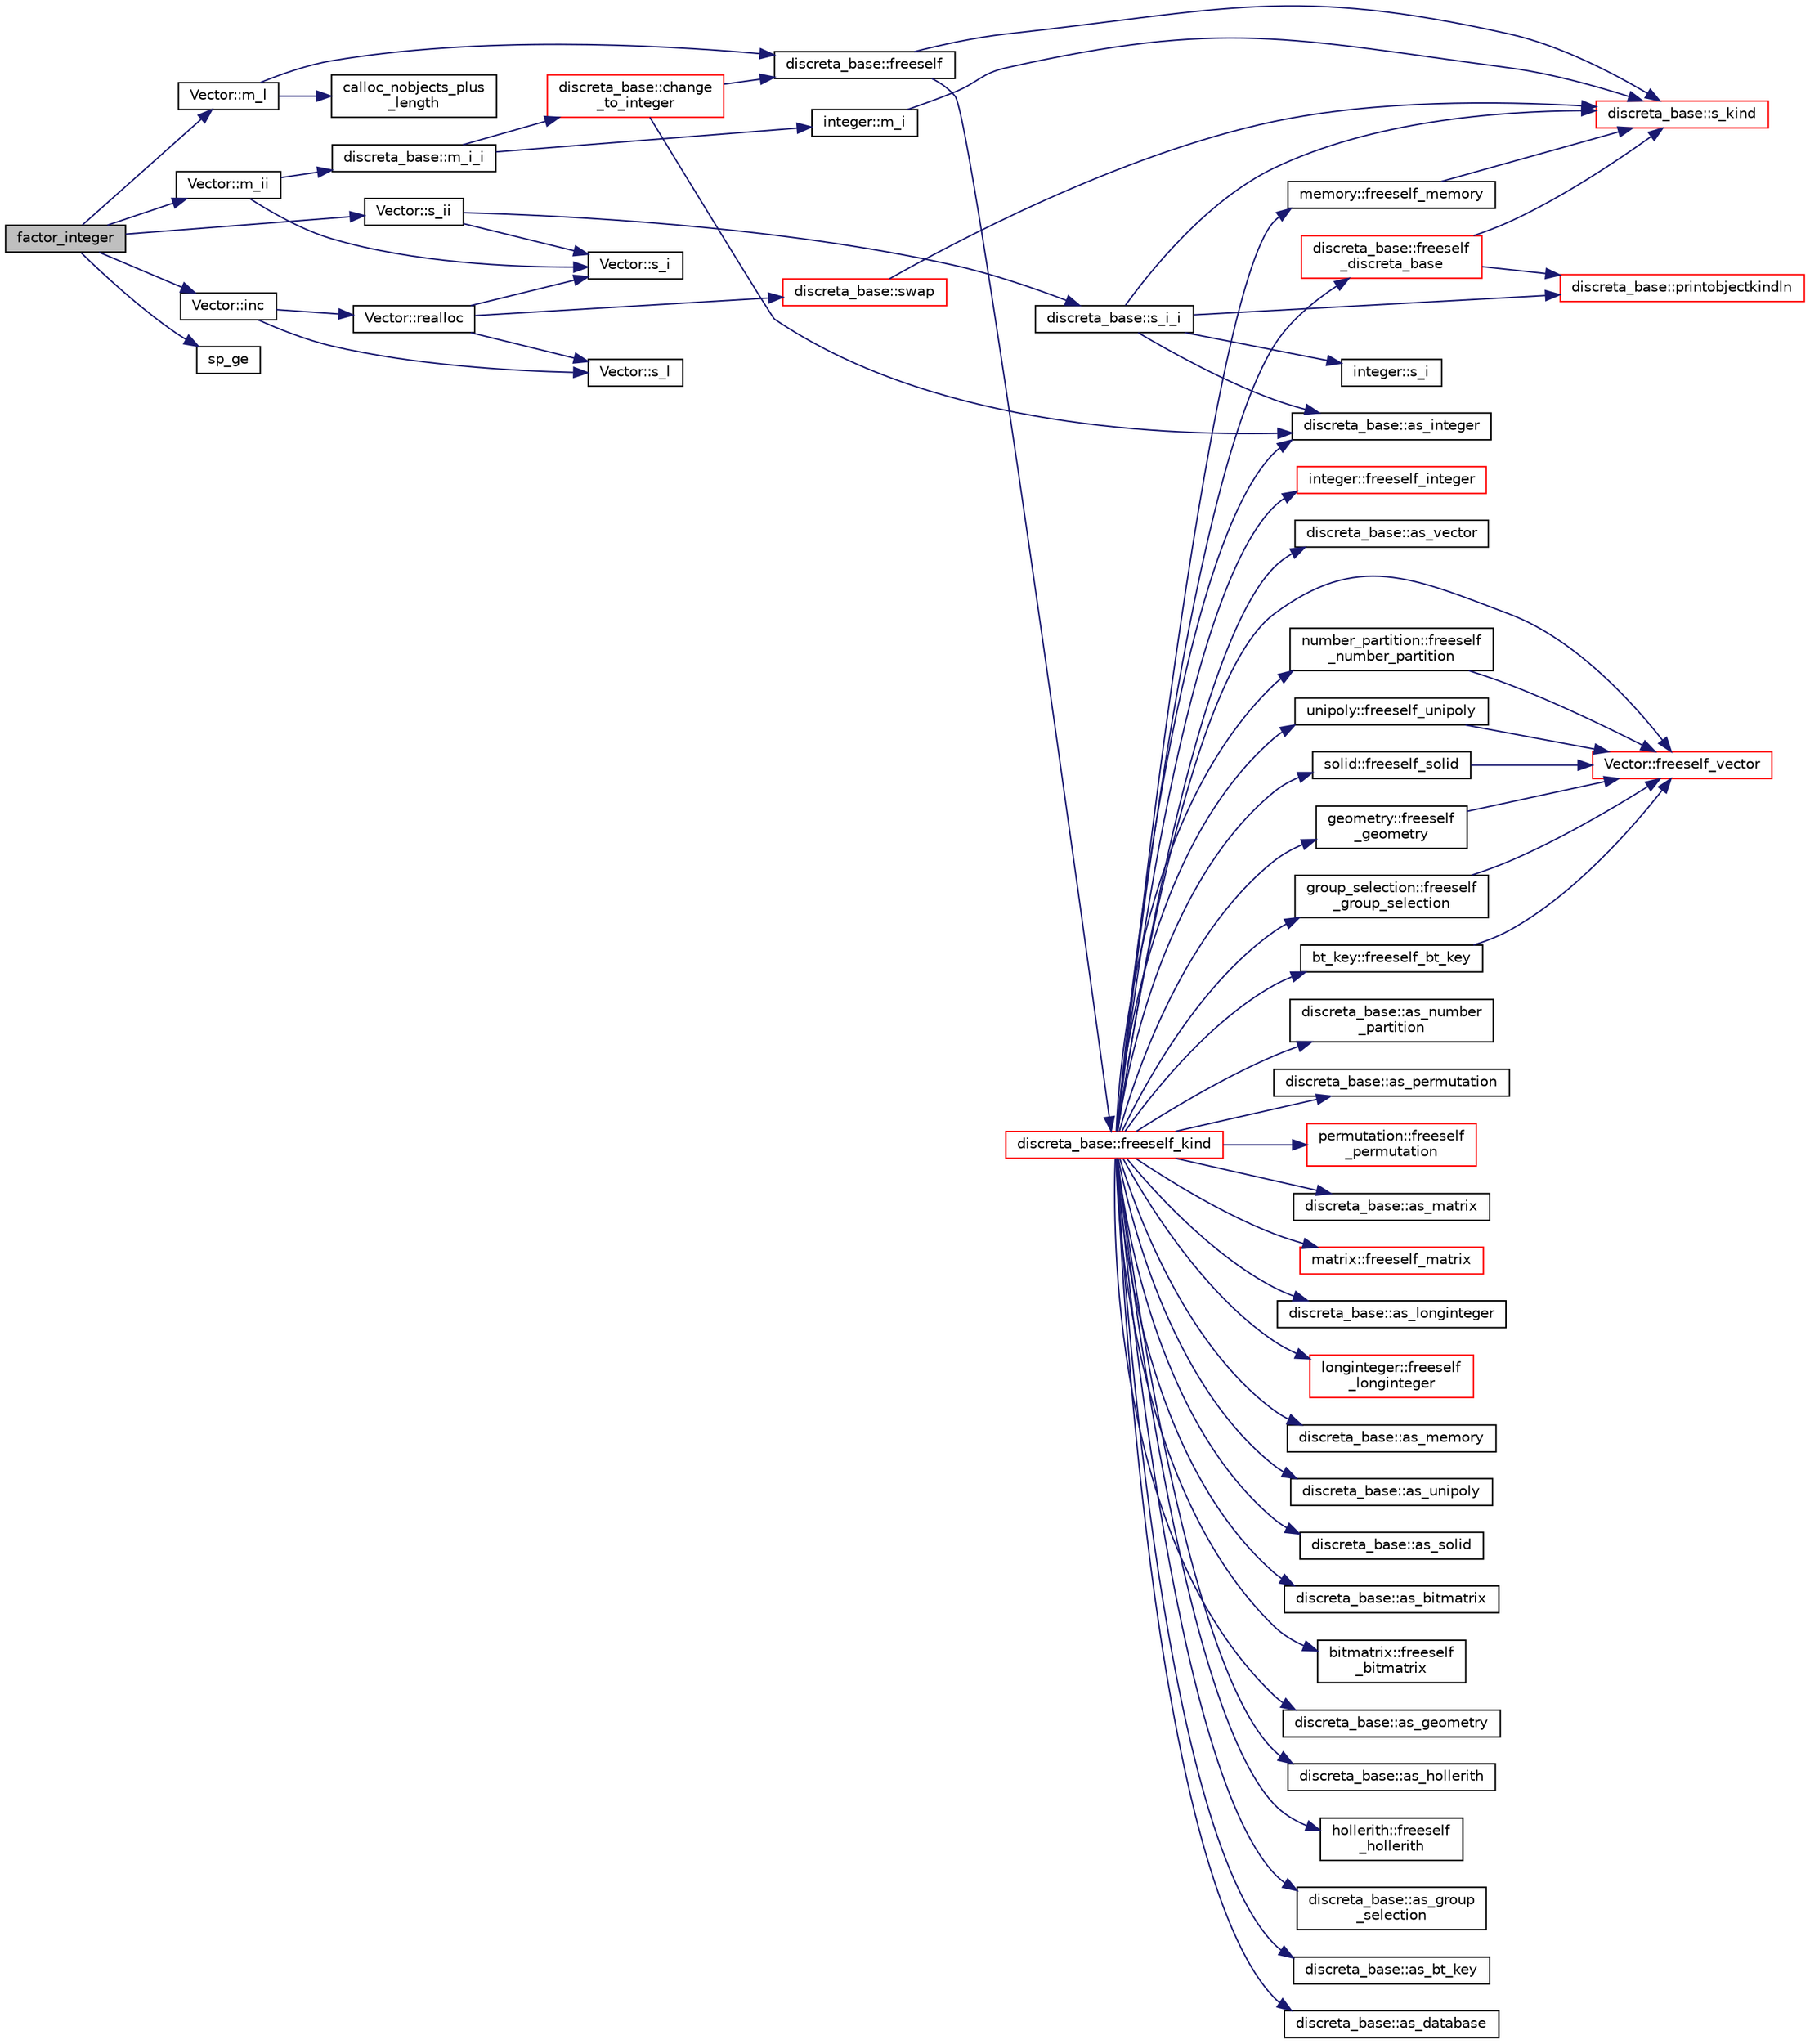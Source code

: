 digraph "factor_integer"
{
  edge [fontname="Helvetica",fontsize="10",labelfontname="Helvetica",labelfontsize="10"];
  node [fontname="Helvetica",fontsize="10",shape=record];
  rankdir="LR";
  Node3871 [label="factor_integer",height=0.2,width=0.4,color="black", fillcolor="grey75", style="filled", fontcolor="black"];
  Node3871 -> Node3872 [color="midnightblue",fontsize="10",style="solid",fontname="Helvetica"];
  Node3872 [label="Vector::m_l",height=0.2,width=0.4,color="black", fillcolor="white", style="filled",URL="$d5/db2/class_vector.html#a00f5520c2a6b4f5282a1a8bcf8ea74eb"];
  Node3872 -> Node3873 [color="midnightblue",fontsize="10",style="solid",fontname="Helvetica"];
  Node3873 [label="discreta_base::freeself",height=0.2,width=0.4,color="black", fillcolor="white", style="filled",URL="$d7/d71/classdiscreta__base.html#a9a3c9501a562293b5667c11b9174d6e5"];
  Node3873 -> Node3874 [color="midnightblue",fontsize="10",style="solid",fontname="Helvetica"];
  Node3874 [label="discreta_base::freeself_kind",height=0.2,width=0.4,color="red", fillcolor="white", style="filled",URL="$d7/d71/classdiscreta__base.html#a63a23ada2165b3838fab719ed458cec8"];
  Node3874 -> Node3875 [color="midnightblue",fontsize="10",style="solid",fontname="Helvetica"];
  Node3875 [label="discreta_base::freeself\l_discreta_base",height=0.2,width=0.4,color="red", fillcolor="white", style="filled",URL="$d7/d71/classdiscreta__base.html#a8b1ec2cee4566034441e066dc2c027db"];
  Node3875 -> Node3876 [color="midnightblue",fontsize="10",style="solid",fontname="Helvetica"];
  Node3876 [label="discreta_base::s_kind",height=0.2,width=0.4,color="red", fillcolor="white", style="filled",URL="$d7/d71/classdiscreta__base.html#a8a830025c74adbbc3362418a7c2ba157"];
  Node3875 -> Node3879 [color="midnightblue",fontsize="10",style="solid",fontname="Helvetica"];
  Node3879 [label="discreta_base::printobjectkindln",height=0.2,width=0.4,color="red", fillcolor="white", style="filled",URL="$d7/d71/classdiscreta__base.html#a677ccc8f392ebedde05e453f8cf59559"];
  Node3874 -> Node3882 [color="midnightblue",fontsize="10",style="solid",fontname="Helvetica"];
  Node3882 [label="discreta_base::as_integer",height=0.2,width=0.4,color="black", fillcolor="white", style="filled",URL="$d7/d71/classdiscreta__base.html#a00d7691eaf874fd283d942692fe8dd26"];
  Node3874 -> Node3883 [color="midnightblue",fontsize="10",style="solid",fontname="Helvetica"];
  Node3883 [label="integer::freeself_integer",height=0.2,width=0.4,color="red", fillcolor="white", style="filled",URL="$d0/de5/classinteger.html#a02eb557612c9db1820dd75a77151edc0"];
  Node3874 -> Node3884 [color="midnightblue",fontsize="10",style="solid",fontname="Helvetica"];
  Node3884 [label="discreta_base::as_vector",height=0.2,width=0.4,color="black", fillcolor="white", style="filled",URL="$d7/d71/classdiscreta__base.html#a7bdd6cae39c380b128ee9e17e42cf020"];
  Node3874 -> Node3885 [color="midnightblue",fontsize="10",style="solid",fontname="Helvetica"];
  Node3885 [label="Vector::freeself_vector",height=0.2,width=0.4,color="red", fillcolor="white", style="filled",URL="$d5/db2/class_vector.html#ad55c58937ca8fb342247a2c0fb572d20"];
  Node3874 -> Node3887 [color="midnightblue",fontsize="10",style="solid",fontname="Helvetica"];
  Node3887 [label="discreta_base::as_number\l_partition",height=0.2,width=0.4,color="black", fillcolor="white", style="filled",URL="$d7/d71/classdiscreta__base.html#a307aa09de0e925d46697707968ffab00"];
  Node3874 -> Node3888 [color="midnightblue",fontsize="10",style="solid",fontname="Helvetica"];
  Node3888 [label="number_partition::freeself\l_number_partition",height=0.2,width=0.4,color="black", fillcolor="white", style="filled",URL="$df/d50/classnumber__partition.html#aa74111c1c8cd218b654e7b7c1ca42eb5"];
  Node3888 -> Node3885 [color="midnightblue",fontsize="10",style="solid",fontname="Helvetica"];
  Node3874 -> Node3889 [color="midnightblue",fontsize="10",style="solid",fontname="Helvetica"];
  Node3889 [label="discreta_base::as_permutation",height=0.2,width=0.4,color="black", fillcolor="white", style="filled",URL="$d7/d71/classdiscreta__base.html#aa4e72f36a82984239b12ae831e131098"];
  Node3874 -> Node3890 [color="midnightblue",fontsize="10",style="solid",fontname="Helvetica"];
  Node3890 [label="permutation::freeself\l_permutation",height=0.2,width=0.4,color="red", fillcolor="white", style="filled",URL="$d0/d08/classpermutation.html#a1f86343fa765d71c976d79e5ce372c12"];
  Node3874 -> Node3891 [color="midnightblue",fontsize="10",style="solid",fontname="Helvetica"];
  Node3891 [label="discreta_base::as_matrix",height=0.2,width=0.4,color="black", fillcolor="white", style="filled",URL="$d7/d71/classdiscreta__base.html#ae4d7f56d917a4707b838fbffde6467ff"];
  Node3874 -> Node3892 [color="midnightblue",fontsize="10",style="solid",fontname="Helvetica"];
  Node3892 [label="matrix::freeself_matrix",height=0.2,width=0.4,color="red", fillcolor="white", style="filled",URL="$d1/d8d/classmatrix.html#ab47d61820499f35c15bf82fb6a3b9bd1"];
  Node3874 -> Node3894 [color="midnightblue",fontsize="10",style="solid",fontname="Helvetica"];
  Node3894 [label="discreta_base::as_longinteger",height=0.2,width=0.4,color="black", fillcolor="white", style="filled",URL="$d7/d71/classdiscreta__base.html#a20a094639eb711b10c8694c51937f7cd"];
  Node3874 -> Node3895 [color="midnightblue",fontsize="10",style="solid",fontname="Helvetica"];
  Node3895 [label="longinteger::freeself\l_longinteger",height=0.2,width=0.4,color="red", fillcolor="white", style="filled",URL="$d3/d71/classlonginteger.html#a82006f4b7c6bf897de0387497e16c219"];
  Node3874 -> Node3897 [color="midnightblue",fontsize="10",style="solid",fontname="Helvetica"];
  Node3897 [label="discreta_base::as_memory",height=0.2,width=0.4,color="black", fillcolor="white", style="filled",URL="$d7/d71/classdiscreta__base.html#ad94b2d7dce0cd4fa22db57f6e79c4bd2"];
  Node3874 -> Node3898 [color="midnightblue",fontsize="10",style="solid",fontname="Helvetica"];
  Node3898 [label="memory::freeself_memory",height=0.2,width=0.4,color="black", fillcolor="white", style="filled",URL="$d8/d99/classmemory.html#a19366f9105d79a0e818cc19255d7ef4f"];
  Node3898 -> Node3876 [color="midnightblue",fontsize="10",style="solid",fontname="Helvetica"];
  Node3874 -> Node3899 [color="midnightblue",fontsize="10",style="solid",fontname="Helvetica"];
  Node3899 [label="discreta_base::as_unipoly",height=0.2,width=0.4,color="black", fillcolor="white", style="filled",URL="$d7/d71/classdiscreta__base.html#ad50d8027f039fe5c2478cddb243adc9d"];
  Node3874 -> Node3900 [color="midnightblue",fontsize="10",style="solid",fontname="Helvetica"];
  Node3900 [label="unipoly::freeself_unipoly",height=0.2,width=0.4,color="black", fillcolor="white", style="filled",URL="$d1/d89/classunipoly.html#aad315db6c6adb555a0c63877aab7d27e"];
  Node3900 -> Node3885 [color="midnightblue",fontsize="10",style="solid",fontname="Helvetica"];
  Node3874 -> Node3901 [color="midnightblue",fontsize="10",style="solid",fontname="Helvetica"];
  Node3901 [label="discreta_base::as_solid",height=0.2,width=0.4,color="black", fillcolor="white", style="filled",URL="$d7/d71/classdiscreta__base.html#a1fc5f2b85ec97ab0a69dd64903c970a5"];
  Node3874 -> Node3902 [color="midnightblue",fontsize="10",style="solid",fontname="Helvetica"];
  Node3902 [label="solid::freeself_solid",height=0.2,width=0.4,color="black", fillcolor="white", style="filled",URL="$d8/def/classsolid.html#a84c2f0abd7b24b1cf2ccefa9c99567fe"];
  Node3902 -> Node3885 [color="midnightblue",fontsize="10",style="solid",fontname="Helvetica"];
  Node3874 -> Node3903 [color="midnightblue",fontsize="10",style="solid",fontname="Helvetica"];
  Node3903 [label="discreta_base::as_bitmatrix",height=0.2,width=0.4,color="black", fillcolor="white", style="filled",URL="$d7/d71/classdiscreta__base.html#a071ad54ea8ef6c9d1d15f532e5a76df6"];
  Node3874 -> Node3904 [color="midnightblue",fontsize="10",style="solid",fontname="Helvetica"];
  Node3904 [label="bitmatrix::freeself\l_bitmatrix",height=0.2,width=0.4,color="black", fillcolor="white", style="filled",URL="$de/dc8/classbitmatrix.html#a4b84eed56a244df63819eae6b7ba1eff"];
  Node3874 -> Node3905 [color="midnightblue",fontsize="10",style="solid",fontname="Helvetica"];
  Node3905 [label="discreta_base::as_geometry",height=0.2,width=0.4,color="black", fillcolor="white", style="filled",URL="$d7/d71/classdiscreta__base.html#a38fc7b4cdd830703e9d87354b79bc5c8"];
  Node3874 -> Node3906 [color="midnightblue",fontsize="10",style="solid",fontname="Helvetica"];
  Node3906 [label="geometry::freeself\l_geometry",height=0.2,width=0.4,color="black", fillcolor="white", style="filled",URL="$da/d44/classgeometry.html#a504b1b52d24b4ae00d9fd0b7838b57e6"];
  Node3906 -> Node3885 [color="midnightblue",fontsize="10",style="solid",fontname="Helvetica"];
  Node3874 -> Node3907 [color="midnightblue",fontsize="10",style="solid",fontname="Helvetica"];
  Node3907 [label="discreta_base::as_hollerith",height=0.2,width=0.4,color="black", fillcolor="white", style="filled",URL="$d7/d71/classdiscreta__base.html#a3e66f82711f314710107e2f29e589690"];
  Node3874 -> Node3908 [color="midnightblue",fontsize="10",style="solid",fontname="Helvetica"];
  Node3908 [label="hollerith::freeself\l_hollerith",height=0.2,width=0.4,color="black", fillcolor="white", style="filled",URL="$d8/d99/classhollerith.html#a240d1b30780c9e09323d0b3ad5e2d1f7"];
  Node3874 -> Node3909 [color="midnightblue",fontsize="10",style="solid",fontname="Helvetica"];
  Node3909 [label="discreta_base::as_group\l_selection",height=0.2,width=0.4,color="black", fillcolor="white", style="filled",URL="$d7/d71/classdiscreta__base.html#aae1bac4883c567718bef9fb610abbdc8"];
  Node3874 -> Node3910 [color="midnightblue",fontsize="10",style="solid",fontname="Helvetica"];
  Node3910 [label="group_selection::freeself\l_group_selection",height=0.2,width=0.4,color="black", fillcolor="white", style="filled",URL="$d6/db0/classgroup__selection.html#a778b1a466858bf7f90516eeba1795798"];
  Node3910 -> Node3885 [color="midnightblue",fontsize="10",style="solid",fontname="Helvetica"];
  Node3874 -> Node3911 [color="midnightblue",fontsize="10",style="solid",fontname="Helvetica"];
  Node3911 [label="discreta_base::as_bt_key",height=0.2,width=0.4,color="black", fillcolor="white", style="filled",URL="$d7/d71/classdiscreta__base.html#a2734c6e08dca17cf6588bd5064ec1b9f"];
  Node3874 -> Node3912 [color="midnightblue",fontsize="10",style="solid",fontname="Helvetica"];
  Node3912 [label="bt_key::freeself_bt_key",height=0.2,width=0.4,color="black", fillcolor="white", style="filled",URL="$d1/de5/classbt__key.html#aad1f5a9b943d3ae072f1d09a9bb126c6"];
  Node3912 -> Node3885 [color="midnightblue",fontsize="10",style="solid",fontname="Helvetica"];
  Node3874 -> Node3913 [color="midnightblue",fontsize="10",style="solid",fontname="Helvetica"];
  Node3913 [label="discreta_base::as_database",height=0.2,width=0.4,color="black", fillcolor="white", style="filled",URL="$d7/d71/classdiscreta__base.html#ab055d39d58210a2b03ba3d33703b09a9"];
  Node3873 -> Node3876 [color="midnightblue",fontsize="10",style="solid",fontname="Helvetica"];
  Node3872 -> Node3921 [color="midnightblue",fontsize="10",style="solid",fontname="Helvetica"];
  Node3921 [label="calloc_nobjects_plus\l_length",height=0.2,width=0.4,color="black", fillcolor="white", style="filled",URL="$d9/d60/discreta_8h.html#a71599d54c8c17dfa065a363f5cdd0aa4"];
  Node3871 -> Node3922 [color="midnightblue",fontsize="10",style="solid",fontname="Helvetica"];
  Node3922 [label="sp_ge",height=0.2,width=0.4,color="black", fillcolor="white", style="filled",URL="$de/dc5/algebra__and__number__theory_8h.html#a8f36bcc508c5ea2a184ab1e73f8ace22"];
  Node3871 -> Node3923 [color="midnightblue",fontsize="10",style="solid",fontname="Helvetica"];
  Node3923 [label="Vector::m_ii",height=0.2,width=0.4,color="black", fillcolor="white", style="filled",URL="$d5/db2/class_vector.html#aa6a97eabb43f192a47947f4f6acbb04d"];
  Node3923 -> Node3924 [color="midnightblue",fontsize="10",style="solid",fontname="Helvetica"];
  Node3924 [label="Vector::s_i",height=0.2,width=0.4,color="black", fillcolor="white", style="filled",URL="$d5/db2/class_vector.html#a1c4fe1752523df8119f70dd550244871"];
  Node3923 -> Node3925 [color="midnightblue",fontsize="10",style="solid",fontname="Helvetica"];
  Node3925 [label="discreta_base::m_i_i",height=0.2,width=0.4,color="black", fillcolor="white", style="filled",URL="$d7/d71/classdiscreta__base.html#aa231464a9d4bc233f66608021c9ad997"];
  Node3925 -> Node3926 [color="midnightblue",fontsize="10",style="solid",fontname="Helvetica"];
  Node3926 [label="discreta_base::change\l_to_integer",height=0.2,width=0.4,color="red", fillcolor="white", style="filled",URL="$d7/d71/classdiscreta__base.html#a58a5a5bd8f8e6f2dd7b4483b66dc7bb9"];
  Node3926 -> Node3873 [color="midnightblue",fontsize="10",style="solid",fontname="Helvetica"];
  Node3926 -> Node3882 [color="midnightblue",fontsize="10",style="solid",fontname="Helvetica"];
  Node3925 -> Node3949 [color="midnightblue",fontsize="10",style="solid",fontname="Helvetica"];
  Node3949 [label="integer::m_i",height=0.2,width=0.4,color="black", fillcolor="white", style="filled",URL="$d0/de5/classinteger.html#a869091f0a0f35f5354c8c4a70250e8a9"];
  Node3949 -> Node3876 [color="midnightblue",fontsize="10",style="solid",fontname="Helvetica"];
  Node3871 -> Node3950 [color="midnightblue",fontsize="10",style="solid",fontname="Helvetica"];
  Node3950 [label="Vector::s_ii",height=0.2,width=0.4,color="black", fillcolor="white", style="filled",URL="$d5/db2/class_vector.html#a75d4942cc7b9794717b4846c10520db8"];
  Node3950 -> Node3924 [color="midnightblue",fontsize="10",style="solid",fontname="Helvetica"];
  Node3950 -> Node3951 [color="midnightblue",fontsize="10",style="solid",fontname="Helvetica"];
  Node3951 [label="discreta_base::s_i_i",height=0.2,width=0.4,color="black", fillcolor="white", style="filled",URL="$d7/d71/classdiscreta__base.html#aadb92c01fbe69b3034b0214b33fbc735"];
  Node3951 -> Node3876 [color="midnightblue",fontsize="10",style="solid",fontname="Helvetica"];
  Node3951 -> Node3879 [color="midnightblue",fontsize="10",style="solid",fontname="Helvetica"];
  Node3951 -> Node3882 [color="midnightblue",fontsize="10",style="solid",fontname="Helvetica"];
  Node3951 -> Node3952 [color="midnightblue",fontsize="10",style="solid",fontname="Helvetica"];
  Node3952 [label="integer::s_i",height=0.2,width=0.4,color="black", fillcolor="white", style="filled",URL="$d0/de5/classinteger.html#adf28e9f94d4c844adaa950deeb80b904"];
  Node3871 -> Node3953 [color="midnightblue",fontsize="10",style="solid",fontname="Helvetica"];
  Node3953 [label="Vector::inc",height=0.2,width=0.4,color="black", fillcolor="white", style="filled",URL="$d5/db2/class_vector.html#a5f6fe0531bc3d9829becd8503e4156a3"];
  Node3953 -> Node3954 [color="midnightblue",fontsize="10",style="solid",fontname="Helvetica"];
  Node3954 [label="Vector::realloc",height=0.2,width=0.4,color="black", fillcolor="white", style="filled",URL="$d5/db2/class_vector.html#a00aff28a4a7cacc8c5aaf44b6f3fb3a5"];
  Node3954 -> Node3955 [color="midnightblue",fontsize="10",style="solid",fontname="Helvetica"];
  Node3955 [label="Vector::s_l",height=0.2,width=0.4,color="black", fillcolor="white", style="filled",URL="$d5/db2/class_vector.html#ad2dc082288f858d22a528832289e0704"];
  Node3954 -> Node3924 [color="midnightblue",fontsize="10",style="solid",fontname="Helvetica"];
  Node3954 -> Node3956 [color="midnightblue",fontsize="10",style="solid",fontname="Helvetica"];
  Node3956 [label="discreta_base::swap",height=0.2,width=0.4,color="red", fillcolor="white", style="filled",URL="$d7/d71/classdiscreta__base.html#a2e8acbb9d3476675dac5b6a583b0293e"];
  Node3956 -> Node3876 [color="midnightblue",fontsize="10",style="solid",fontname="Helvetica"];
  Node3953 -> Node3955 [color="midnightblue",fontsize="10",style="solid",fontname="Helvetica"];
}
